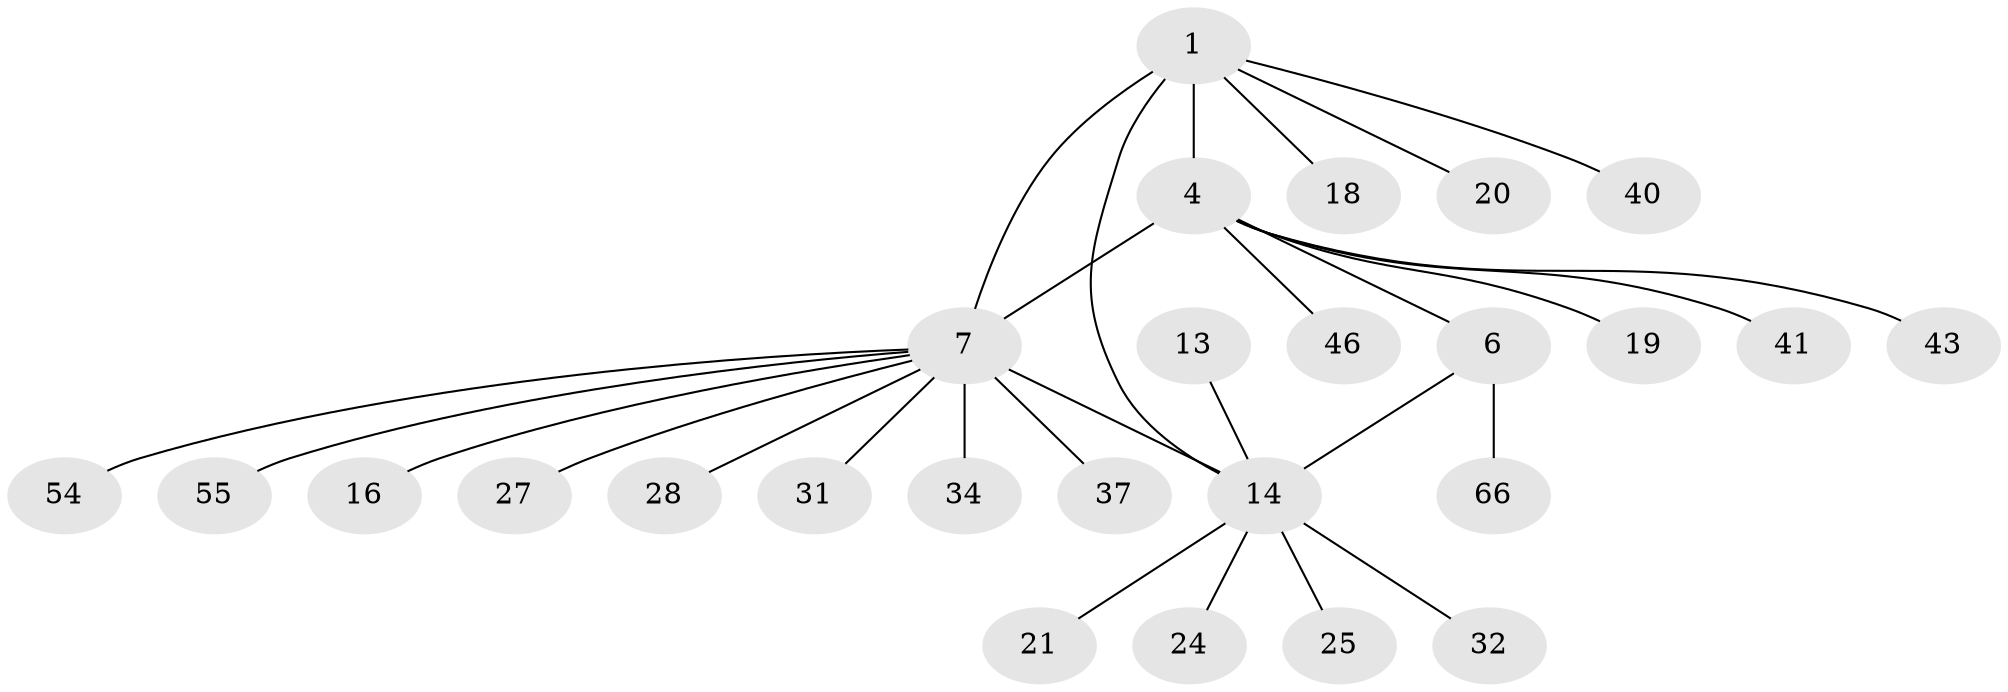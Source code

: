 // original degree distribution, {3: 0.09090909090909091, 11: 0.015151515151515152, 4: 0.06060606060606061, 7: 0.015151515151515152, 6: 0.030303030303030304, 10: 0.015151515151515152, 5: 0.030303030303030304, 8: 0.015151515151515152, 2: 0.12121212121212122, 13: 0.015151515151515152, 1: 0.5909090909090909}
// Generated by graph-tools (version 1.1) at 2025/19/03/04/25 18:19:58]
// undirected, 26 vertices, 28 edges
graph export_dot {
graph [start="1"]
  node [color=gray90,style=filled];
  1 [super="+2"];
  4 [super="+10+5"];
  6 [super="+38+36"];
  7 [super="+11+8+58"];
  13;
  14 [super="+15+48"];
  16;
  18;
  19;
  20 [super="+59"];
  21;
  24;
  25;
  27;
  28;
  31;
  32;
  34;
  37;
  40;
  41;
  43;
  46;
  54 [super="+63"];
  55;
  66;
  1 -- 18;
  1 -- 20;
  1 -- 40;
  1 -- 14;
  1 -- 4;
  1 -- 7 [weight=2];
  4 -- 6 [weight=2];
  4 -- 19;
  4 -- 43;
  4 -- 41;
  4 -- 46;
  4 -- 7 [weight=4];
  6 -- 14 [weight=2];
  6 -- 66;
  7 -- 37;
  7 -- 14 [weight=4];
  7 -- 16;
  7 -- 54;
  7 -- 55;
  7 -- 28;
  7 -- 34;
  7 -- 27;
  7 -- 31;
  13 -- 14 [weight=2];
  14 -- 32;
  14 -- 21;
  14 -- 24;
  14 -- 25;
}
